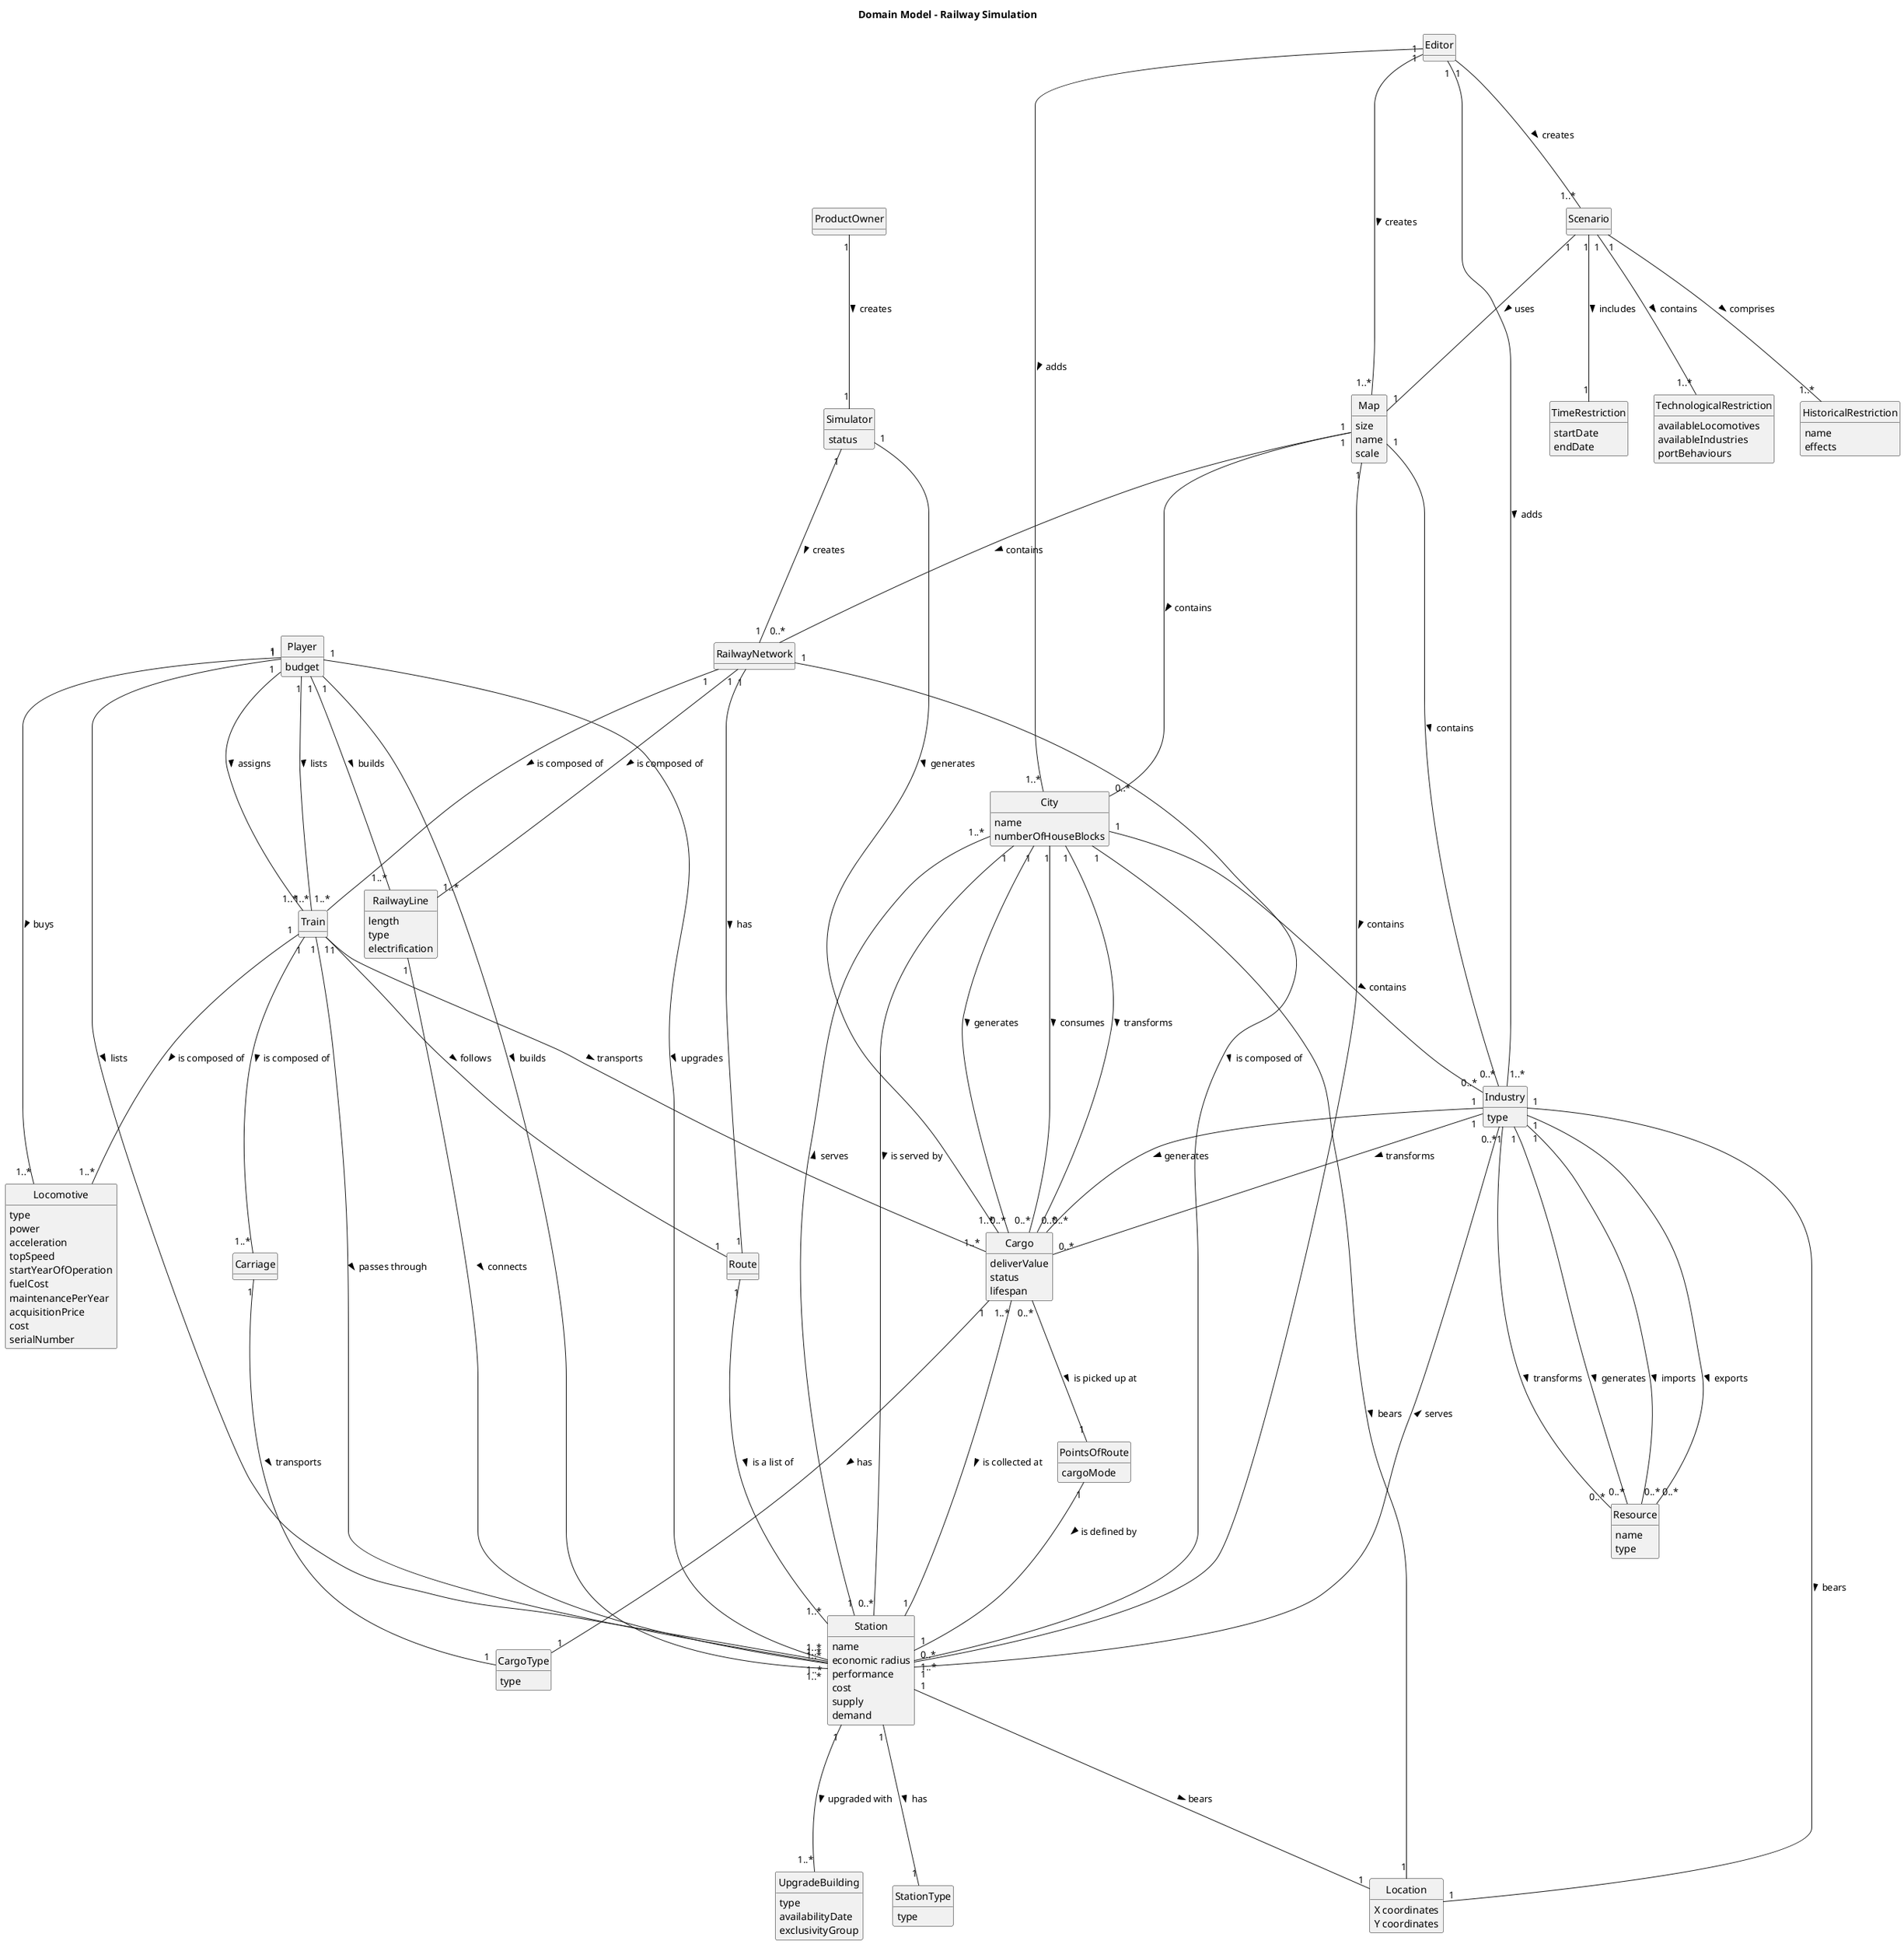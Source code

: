 @startuml

skinparam monochrome true
skinparam packageStyle rectangle
skinparam shadowing false
skinparam classAttributeIconSize 0
hide circle
hide methods

title Domain Model - Railway Simulation

class Map {
size
name
scale
}

class City {
   name
   numberOfHouseBlocks
}

class Location{
X coordinates
Y coordinates
}

class Industry{
type
}

class Resource{
name
type
}

class Scenario{
}

class TimeRestriction{
    startDate
    endDate
}

class TechnologicalRestriction{
    availableLocomotives
    availableIndustries
    portBehaviours
}

class HistoricalRestriction{
    name
    effects
}

class Simulator{
status
}

class RailwayNetwork{
}

class Station{
name
economic radius
performance
cost
supply
demand
}

class StationType{
type
}

class Train{
}

class PointsOfRoute{
cargoMode
}

class Route{
}

class Cargo{
deliverValue
status
lifespan
}

class CargoType{
type
}

class RailwayLine{
length
type
electrification
}

class Locomotive{
type
power
acceleration
topSpeed
startYearOfOperation
fuelCost
maintenancePerYear
acquisitionPrice
cost
serialNumber
}

class Carriage{
}

class UpgradeBuilding{
type
availabilityDate
exclusivityGroup
}

class Editor{
}

class Player{
budget
}

class ProductOwner{
}


Map "1" ---- "0..*" City : contains >
Map "1" ---- "0..*" RailwayNetwork : contains >
Scenario "1" ---- "1" Map : uses >
Map "1" ---- "0..*" Station : contains >
Map "1" ---- "0..*" Industry : contains >
City "1" ---- "1" Location : bears >
Industry "1" ---- "1" Location : bears >
Station "1" ---- "1" Location : bears >
City "1" ---- "0..*" Station : is served by >
City "1" ---- "0..*" Industry : contains >
Industry "1" ---- "0..*" Resource : generates >
Industry "1" ---- "0..*" Resource : transforms >
Industry "1" ---- "0..*" Resource : imports >
Industry "1" ---- "0..*" Resource : exports >
Scenario "1" ---- "1" TimeRestriction : includes >
Scenario "1" ---- "1..*" TechnologicalRestriction : contains >
Scenario "1" ---- "1..*" HistoricalRestriction : comprises >
Simulator "1" ---- "1" RailwayNetwork : creates >
Simulator "1" ---- "1..*" Cargo : generates >
RailwayNetwork "1" ---- "1..*" Station : is composed of >
Station "1" ---- "1..*" City : serves >
Station "1" ---- "0..*" Industry : serves >
Station "1" ---- "1" StationType : has >
RailwayNetwork "1" ---- "1..*" RailwayLine : is composed of >
RailwayNetwork "1" ---- "1..*" Train : is composed of >
Train "1" ---- "1..*" Cargo : transports >
Train "1" ---- "1" Route : follows >
RailwayNetwork "1" ---- "1" Route : has >
Cargo "1..*" ---- "1" Station : is collected at >
Cargo "1" ---- "1" CargoType : has >
Station "1" ---- "1..*" UpgradeBuilding : upgraded with >
RailwayLine "1" ---- "1..*" Station : connects >
Train "1" ---- "1..*" Locomotive : is composed of >
Train "1" ---- "1..*" Carriage : is composed of >
Carriage "1" ---- "1" CargoType : transports >
Train "1" ---- "1..*" Station : passes through >
Route "1" ---- "1..*" Station : is a list of >
Editor "1" ---- "1..*" Map : creates >
Editor "1" ---- "1..*" Industry : adds >
Editor "1" ---- "1..*" City : adds >
Editor "1" ---- "1..*" Scenario : creates >
Player "1" ---- "1..*" Station : builds >
Player "1" ---- "1..*" Station : upgrades >
Player "1" ---- "1..*" Station : lists >
Player "1" ---- "1..*" RailwayLine : builds >
Player "1" ---- "1..*" Locomotive : buys >
Player "1" ---- "1..*" Train : assigns >
Player "1" ---- "1..*" Train : lists >
ProductOwner "1" ---- "1" Simulator : creates >


Industry "1" -- "0..*" Cargo : generates >
Industry "1" -- "0..*" Cargo : transforms >
City "1" -- "0..*" Cargo : generates >
City "1" -- "0..*" Cargo : consumes >
City "1" -- "0..*" Cargo : transforms >


Cargo "0..*" -- "1" PointsOfRoute : is picked up at >
PointsOfRoute "1" -- "1" Station : is defined by >

@enduml